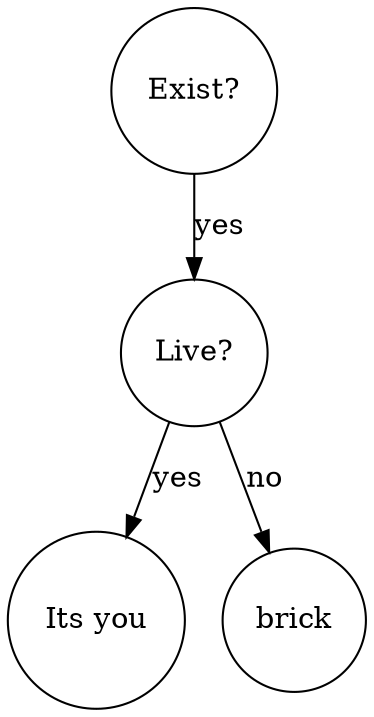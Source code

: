 digraph BST {
    node [shape=circle];
    "Exist?" -> "Live?" [label="yes"];
    "Live?" -> "Its you" [label="yes"];
    "Live?" -> "brick" [label="no"];
}
